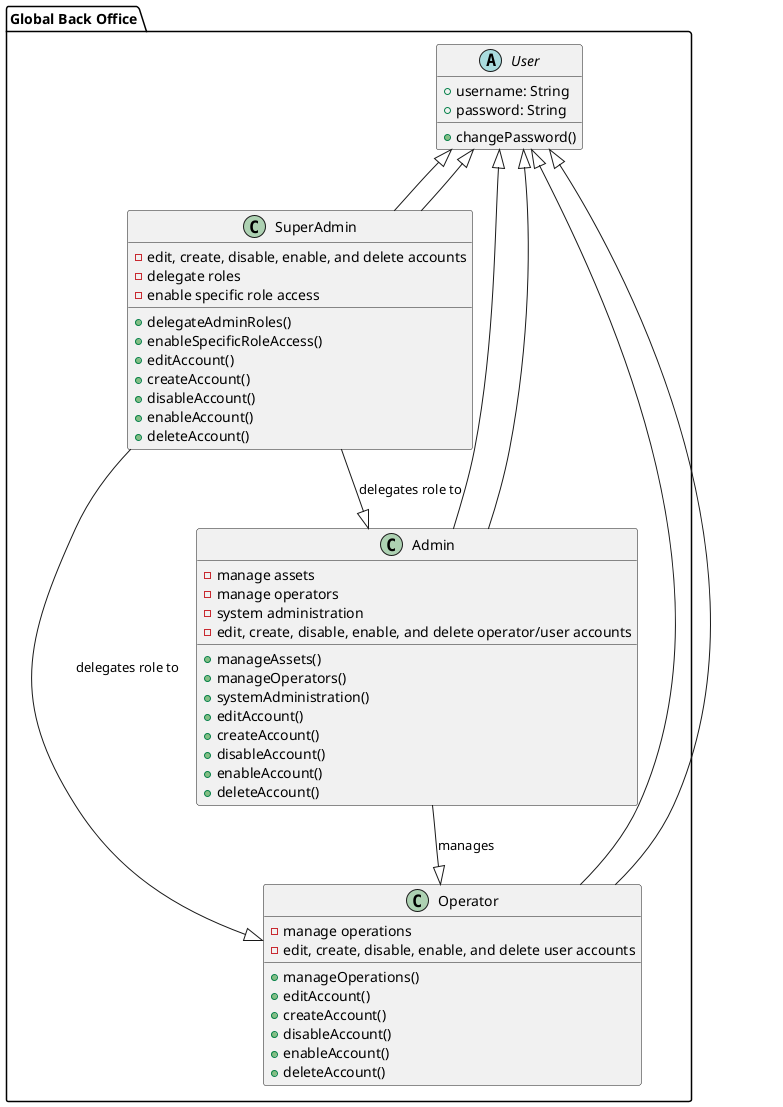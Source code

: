 ```puml
@startuml

package "Global Back Office" {

  abstract class User {
    +username: String
    +password: String
    +changePassword()
  }

  class SuperAdmin extends User {
    +delegateAdminRoles()
    +enableSpecificRoleAccess()
    +editAccount()
    +createAccount()
    +disableAccount()
    +enableAccount()
    +deleteAccount()
  }

  class Admin extends User {
    +manageAssets()
    +manageOperators()
    +systemAdministration()
    +editAccount()
    +createAccount()
    +disableAccount()
    +enableAccount()
    +deleteAccount()
  }

  class Operator extends User {
    +manageOperations()
    +editAccount()
    +createAccount()
    +disableAccount()
    +enableAccount()
    +deleteAccount()
  }

  User <|-- SuperAdmin
  User <|-- Admin
  User <|-- Operator

  SuperAdmin -down-|> Admin : delegates role to
  SuperAdmin -down-|> Operator : delegates role to
  Admin -down-|> Operator : manages

  SuperAdmin : - edit, create, disable, enable, and delete accounts
  SuperAdmin : - delegate roles
  SuperAdmin : - enable specific role access
  Admin : - manage assets
  Admin : - manage operators
  Admin : - system administration
  Admin : - edit, create, disable, enable, and delete operator/user accounts
  Operator : - manage operations
  Operator : - edit, create, disable, enable, and delete user accounts

}

@enduml
```